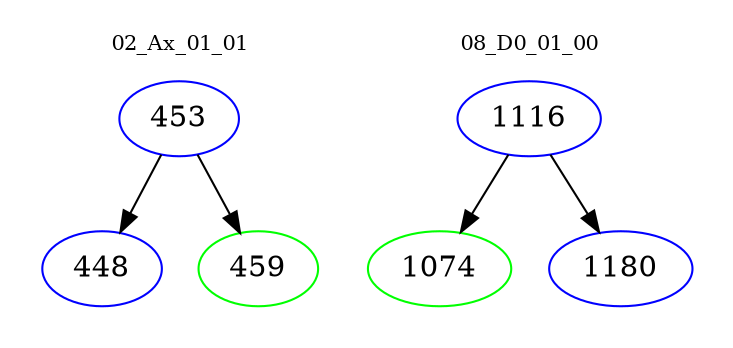 digraph{
subgraph cluster_0 {
color = white
label = "02_Ax_01_01";
fontsize=10;
T0_453 [label="453", color="blue"]
T0_453 -> T0_448 [color="black"]
T0_448 [label="448", color="blue"]
T0_453 -> T0_459 [color="black"]
T0_459 [label="459", color="green"]
}
subgraph cluster_1 {
color = white
label = "08_D0_01_00";
fontsize=10;
T1_1116 [label="1116", color="blue"]
T1_1116 -> T1_1074 [color="black"]
T1_1074 [label="1074", color="green"]
T1_1116 -> T1_1180 [color="black"]
T1_1180 [label="1180", color="blue"]
}
}
